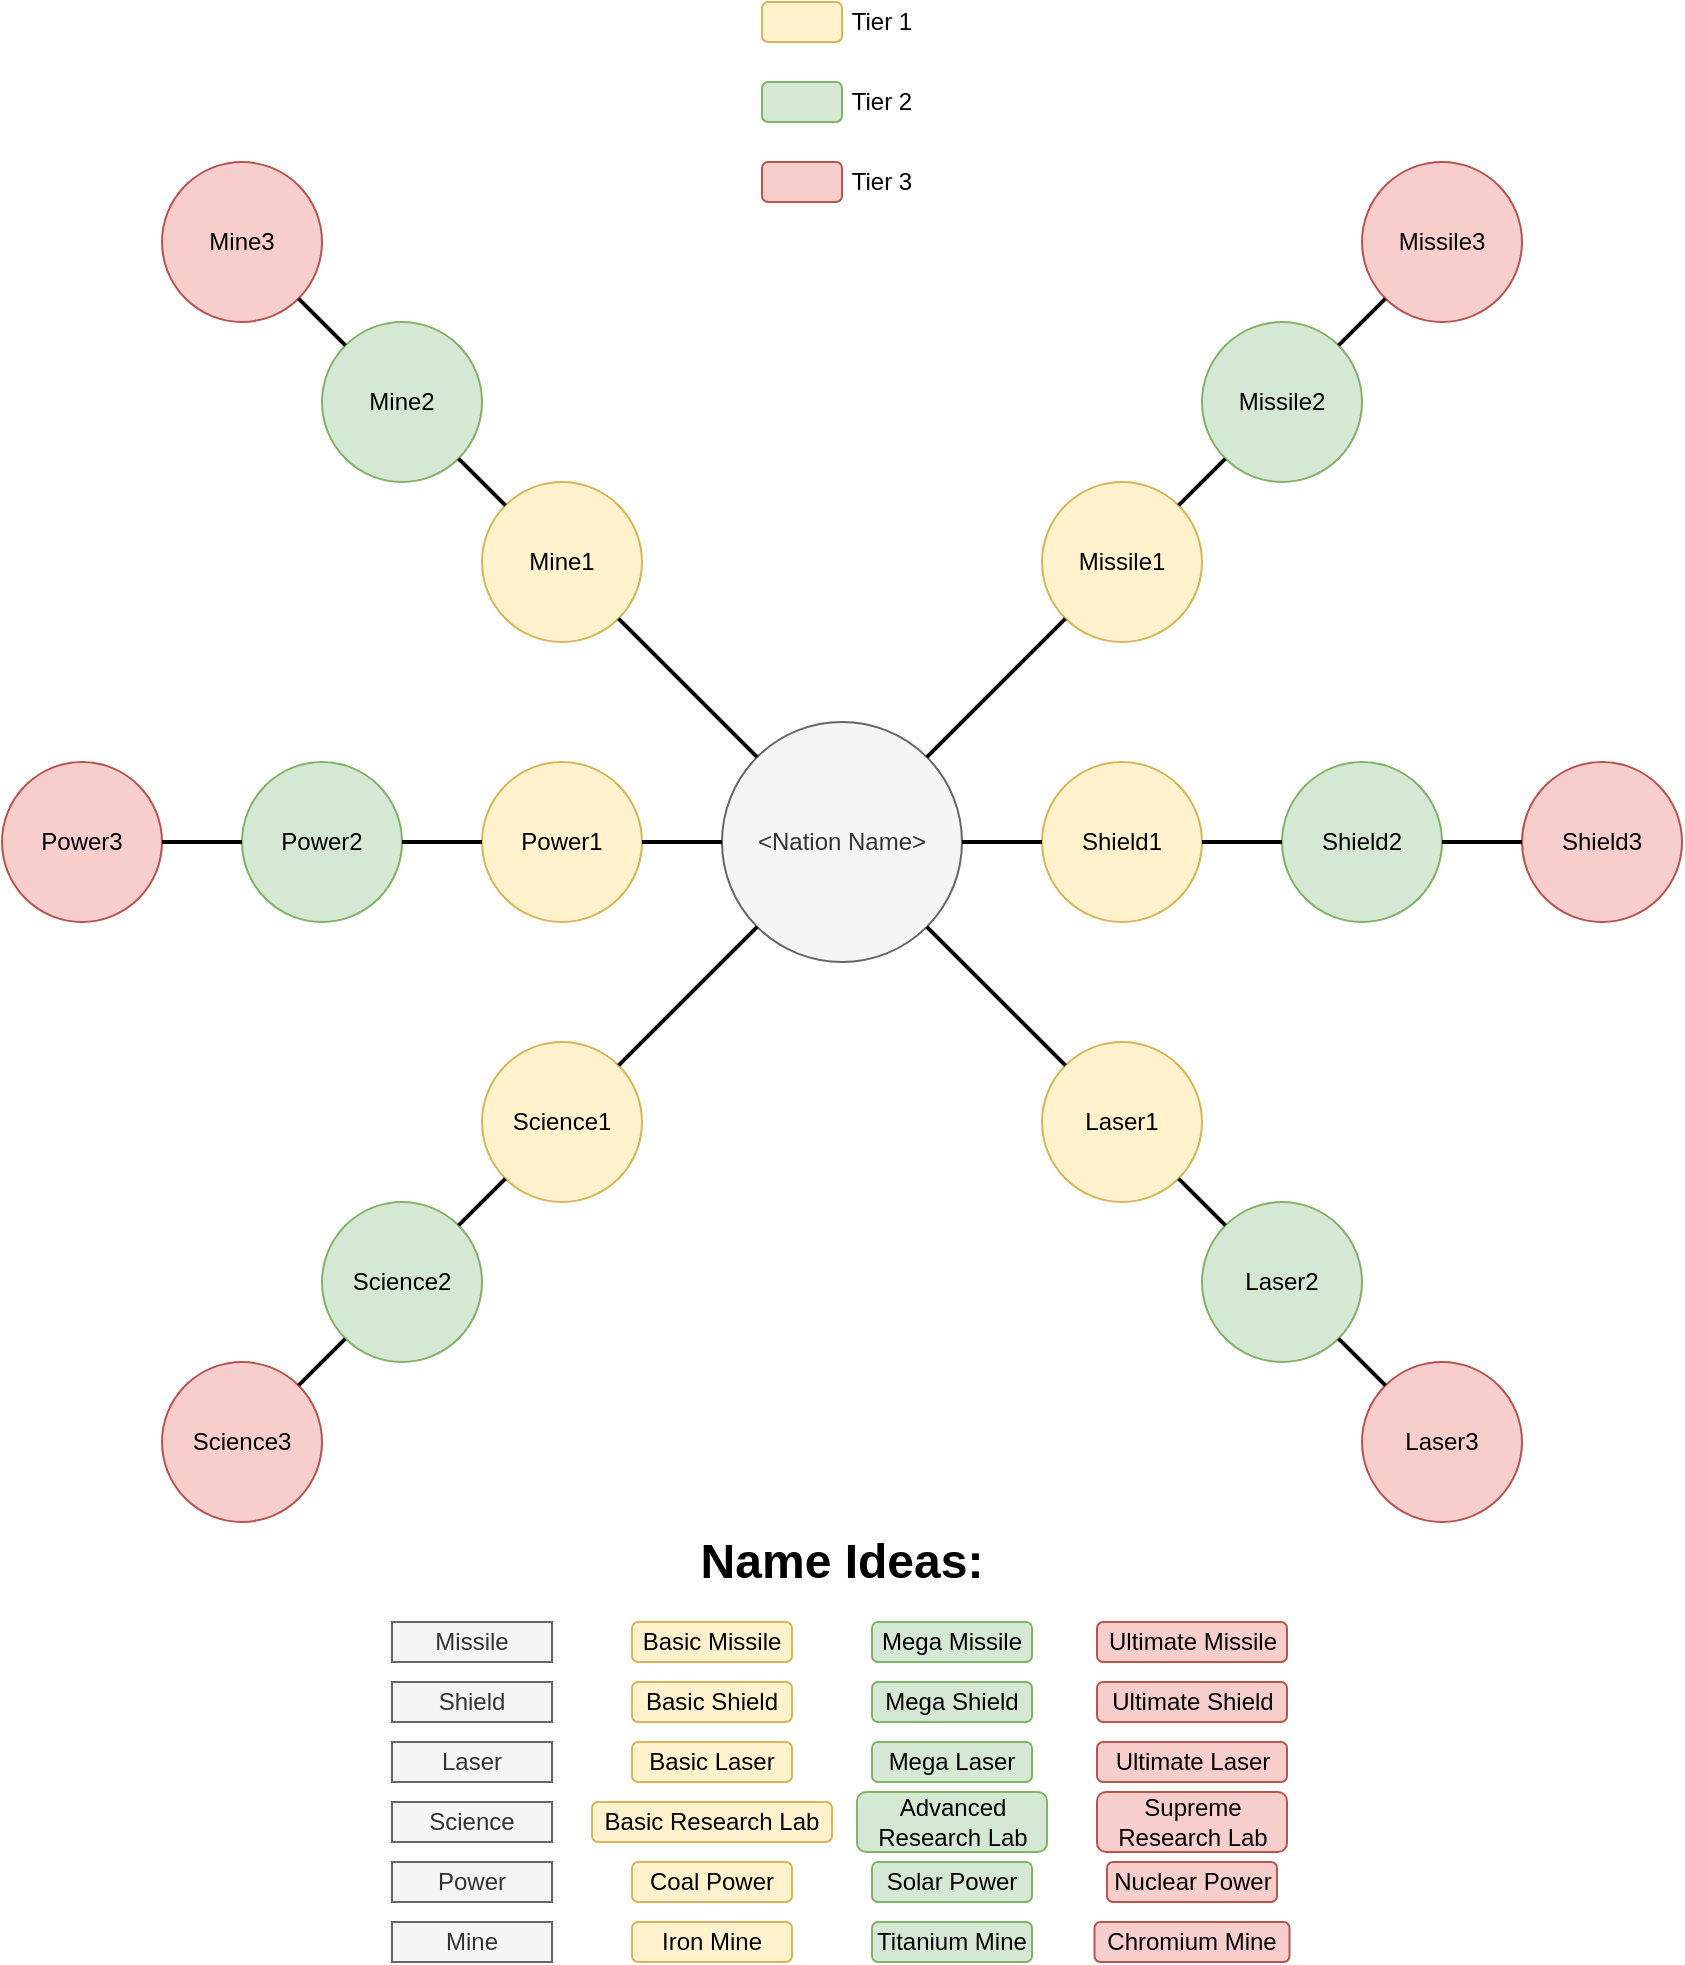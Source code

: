 <mxfile version="13.7.9" type="device"><diagram id="MSbOI8VVWKj_Oij_SHru" name="Page-1"><mxGraphModel dx="751" dy="580" grid="1" gridSize="10" guides="1" tooltips="1" connect="1" arrows="1" fold="1" page="1" pageScale="1" pageWidth="850" pageHeight="1100" math="0" shadow="0"><root><mxCell id="0"/><mxCell id="1" parent="0"/><mxCell id="ZmPWsPlctvyUhJWUgXBZ-1" value="&amp;lt;Nation Name&amp;gt;" style="ellipse;whiteSpace=wrap;html=1;aspect=fixed;fillColor=#f5f5f5;strokeColor=#666666;fontColor=#333333;" parent="1" vertex="1"><mxGeometry x="365" y="400" width="120" height="120" as="geometry"/></mxCell><mxCell id="ZmPWsPlctvyUhJWUgXBZ-2" value="Mine1" style="ellipse;whiteSpace=wrap;html=1;aspect=fixed;fillColor=#fff2cc;strokeColor=#d6b656;" parent="1" vertex="1"><mxGeometry x="245" y="280" width="80" height="80" as="geometry"/></mxCell><mxCell id="ZmPWsPlctvyUhJWUgXBZ-3" value="Missile1" style="ellipse;whiteSpace=wrap;html=1;aspect=fixed;fillColor=#fff2cc;strokeColor=#d6b656;" parent="1" vertex="1"><mxGeometry x="525" y="280" width="80" height="80" as="geometry"/></mxCell><mxCell id="IuUNxF2o0Hy6_yx2rKck-1" value="Shield1" style="ellipse;whiteSpace=wrap;html=1;aspect=fixed;fillColor=#fff2cc;strokeColor=#d6b656;" vertex="1" parent="1"><mxGeometry x="525" y="420" width="80" height="80" as="geometry"/></mxCell><mxCell id="IuUNxF2o0Hy6_yx2rKck-2" value="Laser1" style="ellipse;whiteSpace=wrap;html=1;aspect=fixed;fillColor=#fff2cc;strokeColor=#d6b656;" vertex="1" parent="1"><mxGeometry x="525" y="560" width="80" height="80" as="geometry"/></mxCell><mxCell id="IuUNxF2o0Hy6_yx2rKck-3" value="Science1" style="ellipse;whiteSpace=wrap;html=1;aspect=fixed;fillColor=#fff2cc;strokeColor=#d6b656;" vertex="1" parent="1"><mxGeometry x="245" y="560" width="80" height="80" as="geometry"/></mxCell><mxCell id="IuUNxF2o0Hy6_yx2rKck-4" value="Power1" style="ellipse;whiteSpace=wrap;html=1;aspect=fixed;fillColor=#fff2cc;strokeColor=#d6b656;" vertex="1" parent="1"><mxGeometry x="245" y="420" width="80" height="80" as="geometry"/></mxCell><mxCell id="IuUNxF2o0Hy6_yx2rKck-7" value="" style="endArrow=none;html=1;strokeWidth=2;exitX=1;exitY=1;exitDx=0;exitDy=0;entryX=0;entryY=0;entryDx=0;entryDy=0;" edge="1" parent="1" source="ZmPWsPlctvyUhJWUgXBZ-2" target="ZmPWsPlctvyUhJWUgXBZ-1"><mxGeometry width="50" height="50" relative="1" as="geometry"><mxPoint x="345" y="470" as="sourcePoint"/><mxPoint x="383" y="420" as="targetPoint"/></mxGeometry></mxCell><mxCell id="IuUNxF2o0Hy6_yx2rKck-8" value="" style="endArrow=none;html=1;strokeWidth=2;exitX=0;exitY=1;exitDx=0;exitDy=0;entryX=1;entryY=0;entryDx=0;entryDy=0;" edge="1" parent="1" source="ZmPWsPlctvyUhJWUgXBZ-3" target="ZmPWsPlctvyUhJWUgXBZ-1"><mxGeometry width="50" height="50" relative="1" as="geometry"><mxPoint x="323.284" y="358.284" as="sourcePoint"/><mxPoint x="389.645" y="424.645" as="targetPoint"/></mxGeometry></mxCell><mxCell id="IuUNxF2o0Hy6_yx2rKck-9" value="" style="endArrow=none;html=1;strokeWidth=2;exitX=1;exitY=0.5;exitDx=0;exitDy=0;entryX=0;entryY=0.5;entryDx=0;entryDy=0;" edge="1" parent="1" source="ZmPWsPlctvyUhJWUgXBZ-1" target="IuUNxF2o0Hy6_yx2rKck-1"><mxGeometry width="50" height="50" relative="1" as="geometry"><mxPoint x="505" y="420" as="sourcePoint"/><mxPoint x="555" y="370" as="targetPoint"/></mxGeometry></mxCell><mxCell id="IuUNxF2o0Hy6_yx2rKck-10" value="" style="endArrow=none;html=1;strokeWidth=2;exitX=1;exitY=1;exitDx=0;exitDy=0;entryX=0;entryY=0;entryDx=0;entryDy=0;" edge="1" parent="1" source="ZmPWsPlctvyUhJWUgXBZ-1" target="IuUNxF2o0Hy6_yx2rKck-2"><mxGeometry width="50" height="50" relative="1" as="geometry"><mxPoint x="365" y="590" as="sourcePoint"/><mxPoint x="435.711" y="540" as="targetPoint"/></mxGeometry></mxCell><mxCell id="IuUNxF2o0Hy6_yx2rKck-11" value="" style="endArrow=none;html=1;strokeWidth=2;exitX=1;exitY=0.5;exitDx=0;exitDy=0;entryX=0;entryY=0.5;entryDx=0;entryDy=0;" edge="1" parent="1" source="IuUNxF2o0Hy6_yx2rKck-4" target="ZmPWsPlctvyUhJWUgXBZ-1"><mxGeometry width="50" height="50" relative="1" as="geometry"><mxPoint x="365" y="480" as="sourcePoint"/><mxPoint x="415" y="430" as="targetPoint"/></mxGeometry></mxCell><mxCell id="IuUNxF2o0Hy6_yx2rKck-12" value="" style="endArrow=none;html=1;strokeWidth=2;exitX=1;exitY=0;exitDx=0;exitDy=0;entryX=0;entryY=1;entryDx=0;entryDy=0;" edge="1" parent="1" source="IuUNxF2o0Hy6_yx2rKck-3" target="ZmPWsPlctvyUhJWUgXBZ-1"><mxGeometry width="50" height="50" relative="1" as="geometry"><mxPoint x="365" y="480" as="sourcePoint"/><mxPoint x="415" y="430" as="targetPoint"/></mxGeometry></mxCell><mxCell id="IuUNxF2o0Hy6_yx2rKck-13" value="Mine2" style="ellipse;whiteSpace=wrap;html=1;aspect=fixed;fillColor=#d5e8d4;strokeColor=#82b366;" vertex="1" parent="1"><mxGeometry x="165" y="200" width="80" height="80" as="geometry"/></mxCell><mxCell id="IuUNxF2o0Hy6_yx2rKck-14" value="" style="endArrow=none;html=1;strokeWidth=2;exitX=1;exitY=1;exitDx=0;exitDy=0;entryX=0;entryY=0;entryDx=0;entryDy=0;" edge="1" parent="1" source="IuUNxF2o0Hy6_yx2rKck-13" target="ZmPWsPlctvyUhJWUgXBZ-2"><mxGeometry width="50" height="50" relative="1" as="geometry"><mxPoint x="210.36" y="335.36" as="sourcePoint"/><mxPoint x="245.005" y="280.005" as="targetPoint"/></mxGeometry></mxCell><mxCell id="IuUNxF2o0Hy6_yx2rKck-16" value="Missile2" style="ellipse;whiteSpace=wrap;html=1;aspect=fixed;fillColor=#d5e8d4;strokeColor=#82b366;" vertex="1" parent="1"><mxGeometry x="605" y="200" width="80" height="80" as="geometry"/></mxCell><mxCell id="IuUNxF2o0Hy6_yx2rKck-17" value="" style="endArrow=none;html=1;strokeWidth=2;exitX=0;exitY=1;exitDx=0;exitDy=0;entryX=1;entryY=0;entryDx=0;entryDy=0;" edge="1" parent="1" source="IuUNxF2o0Hy6_yx2rKck-16" target="ZmPWsPlctvyUhJWUgXBZ-3"><mxGeometry width="50" height="50" relative="1" as="geometry"><mxPoint x="447.924" y="238.284" as="sourcePoint"/><mxPoint x="574.995" y="294.645" as="targetPoint"/></mxGeometry></mxCell><mxCell id="IuUNxF2o0Hy6_yx2rKck-18" value="Missile3" style="ellipse;whiteSpace=wrap;html=1;aspect=fixed;fillColor=#f8cecc;strokeColor=#b85450;" vertex="1" parent="1"><mxGeometry x="685" y="120" width="80" height="80" as="geometry"/></mxCell><mxCell id="IuUNxF2o0Hy6_yx2rKck-19" value="" style="endArrow=none;html=1;strokeWidth=2;exitX=0;exitY=1;exitDx=0;exitDy=0;" edge="1" parent="1" source="IuUNxF2o0Hy6_yx2rKck-18" target="IuUNxF2o0Hy6_yx2rKck-16"><mxGeometry width="50" height="50" relative="1" as="geometry"><mxPoint x="567.924" y="118.284" as="sourcePoint"/><mxPoint x="694.995" y="174.645" as="targetPoint"/></mxGeometry></mxCell><mxCell id="IuUNxF2o0Hy6_yx2rKck-20" value="Mine3" style="ellipse;whiteSpace=wrap;html=1;aspect=fixed;fillColor=#f8cecc;strokeColor=#b85450;" vertex="1" parent="1"><mxGeometry x="85" y="120" width="80" height="80" as="geometry"/></mxCell><mxCell id="IuUNxF2o0Hy6_yx2rKck-21" value="" style="endArrow=none;html=1;strokeWidth=2;exitX=1;exitY=1;exitDx=0;exitDy=0;entryX=0;entryY=0;entryDx=0;entryDy=0;" edge="1" parent="1" source="IuUNxF2o0Hy6_yx2rKck-20" target="IuUNxF2o0Hy6_yx2rKck-13"><mxGeometry width="50" height="50" relative="1" as="geometry"><mxPoint x="120.36" y="245.36" as="sourcePoint"/><mxPoint x="166.716" y="201.716" as="targetPoint"/></mxGeometry></mxCell><mxCell id="IuUNxF2o0Hy6_yx2rKck-22" value="Shield2" style="ellipse;whiteSpace=wrap;html=1;aspect=fixed;fillColor=#d5e8d4;strokeColor=#82b366;" vertex="1" parent="1"><mxGeometry x="645" y="420" width="80" height="80" as="geometry"/></mxCell><mxCell id="IuUNxF2o0Hy6_yx2rKck-23" value="" style="endArrow=none;html=1;strokeWidth=2;exitX=1;exitY=0.5;exitDx=0;exitDy=0;entryX=0;entryY=0.5;entryDx=0;entryDy=0;" edge="1" parent="1" target="IuUNxF2o0Hy6_yx2rKck-22" source="IuUNxF2o0Hy6_yx2rKck-1"><mxGeometry width="50" height="50" relative="1" as="geometry"><mxPoint x="649.64" y="450" as="sourcePoint"/><mxPoint x="739.64" y="370" as="targetPoint"/></mxGeometry></mxCell><mxCell id="IuUNxF2o0Hy6_yx2rKck-24" value="Shield3" style="ellipse;whiteSpace=wrap;html=1;aspect=fixed;fillColor=#f8cecc;strokeColor=#b85450;" vertex="1" parent="1"><mxGeometry x="765" y="420" width="80" height="80" as="geometry"/></mxCell><mxCell id="IuUNxF2o0Hy6_yx2rKck-25" value="" style="endArrow=none;html=1;strokeWidth=2;exitX=1;exitY=0.5;exitDx=0;exitDy=0;entryX=0;entryY=0.5;entryDx=0;entryDy=0;" edge="1" parent="1" target="IuUNxF2o0Hy6_yx2rKck-24" source="IuUNxF2o0Hy6_yx2rKck-22"><mxGeometry width="50" height="50" relative="1" as="geometry"><mxPoint x="835" y="450" as="sourcePoint"/><mxPoint x="925" y="370" as="targetPoint"/></mxGeometry></mxCell><mxCell id="IuUNxF2o0Hy6_yx2rKck-26" value="Laser2" style="ellipse;whiteSpace=wrap;html=1;aspect=fixed;fillColor=#d5e8d4;strokeColor=#82b366;" vertex="1" parent="1"><mxGeometry x="605" y="640" width="80" height="80" as="geometry"/></mxCell><mxCell id="IuUNxF2o0Hy6_yx2rKck-27" value="" style="endArrow=none;html=1;strokeWidth=2;exitX=1;exitY=1;exitDx=0;exitDy=0;entryX=0;entryY=0;entryDx=0;entryDy=0;" edge="1" parent="1" target="IuUNxF2o0Hy6_yx2rKck-26" source="IuUNxF2o0Hy6_yx2rKck-2"><mxGeometry width="50" height="50" relative="1" as="geometry"><mxPoint x="574.995" y="599.995" as="sourcePoint"/><mxPoint x="560.351" y="654.64" as="targetPoint"/></mxGeometry></mxCell><mxCell id="IuUNxF2o0Hy6_yx2rKck-28" value="Laser3" style="ellipse;whiteSpace=wrap;html=1;aspect=fixed;fillColor=#f8cecc;strokeColor=#b85450;" vertex="1" parent="1"><mxGeometry x="685" y="720" width="80" height="80" as="geometry"/></mxCell><mxCell id="IuUNxF2o0Hy6_yx2rKck-29" value="" style="endArrow=none;html=1;strokeWidth=2;exitX=1;exitY=1;exitDx=0;exitDy=0;entryX=0;entryY=0;entryDx=0;entryDy=0;" edge="1" parent="1" target="IuUNxF2o0Hy6_yx2rKck-28" source="IuUNxF2o0Hy6_yx2rKck-26"><mxGeometry width="50" height="50" relative="1" as="geometry"><mxPoint x="709.635" y="709.995" as="sourcePoint"/><mxPoint x="694.991" y="764.64" as="targetPoint"/></mxGeometry></mxCell><mxCell id="IuUNxF2o0Hy6_yx2rKck-30" value="Science2" style="ellipse;whiteSpace=wrap;html=1;aspect=fixed;fillColor=#d5e8d4;strokeColor=#82b366;" vertex="1" parent="1"><mxGeometry x="165" y="640" width="80" height="80" as="geometry"/></mxCell><mxCell id="IuUNxF2o0Hy6_yx2rKck-31" value="" style="endArrow=none;html=1;strokeWidth=2;exitX=1;exitY=0;exitDx=0;exitDy=0;entryX=0;entryY=1;entryDx=0;entryDy=0;" edge="1" parent="1" source="IuUNxF2o0Hy6_yx2rKck-30" target="IuUNxF2o0Hy6_yx2rKck-3"><mxGeometry width="50" height="50" relative="1" as="geometry"><mxPoint x="245" y="594.64" as="sourcePoint"/><mxPoint x="259.645" y="599.995" as="targetPoint"/></mxGeometry></mxCell><mxCell id="IuUNxF2o0Hy6_yx2rKck-34" value="Science3" style="ellipse;whiteSpace=wrap;html=1;aspect=fixed;fillColor=#f8cecc;strokeColor=#b85450;" vertex="1" parent="1"><mxGeometry x="85" y="720" width="80" height="80" as="geometry"/></mxCell><mxCell id="IuUNxF2o0Hy6_yx2rKck-35" value="" style="endArrow=none;html=1;strokeWidth=2;exitX=1;exitY=0;exitDx=0;exitDy=0;entryX=0;entryY=1;entryDx=0;entryDy=0;" edge="1" parent="1" source="IuUNxF2o0Hy6_yx2rKck-34" target="IuUNxF2o0Hy6_yx2rKck-30"><mxGeometry width="50" height="50" relative="1" as="geometry"><mxPoint x="115" y="719.28" as="sourcePoint"/><mxPoint x="129.645" y="724.635" as="targetPoint"/></mxGeometry></mxCell><mxCell id="IuUNxF2o0Hy6_yx2rKck-36" value="Power2" style="ellipse;whiteSpace=wrap;html=1;aspect=fixed;fillColor=#d5e8d4;strokeColor=#82b366;" vertex="1" parent="1"><mxGeometry x="125" y="420" width="80" height="80" as="geometry"/></mxCell><mxCell id="IuUNxF2o0Hy6_yx2rKck-37" value="" style="endArrow=none;html=1;strokeWidth=2;exitX=1;exitY=0.5;exitDx=0;exitDy=0;entryX=0;entryY=0.5;entryDx=0;entryDy=0;" edge="1" parent="1" source="IuUNxF2o0Hy6_yx2rKck-36" target="IuUNxF2o0Hy6_yx2rKck-4"><mxGeometry width="50" height="50" relative="1" as="geometry"><mxPoint x="175" y="470" as="sourcePoint"/><mxPoint x="165" y="440" as="targetPoint"/></mxGeometry></mxCell><mxCell id="IuUNxF2o0Hy6_yx2rKck-40" value="Power3" style="ellipse;whiteSpace=wrap;html=1;aspect=fixed;fillColor=#f8cecc;strokeColor=#b85450;" vertex="1" parent="1"><mxGeometry x="5" y="420" width="80" height="80" as="geometry"/></mxCell><mxCell id="IuUNxF2o0Hy6_yx2rKck-41" value="" style="endArrow=none;html=1;strokeWidth=2;exitX=1;exitY=0.5;exitDx=0;exitDy=0;entryX=0;entryY=0.5;entryDx=0;entryDy=0;" edge="1" parent="1" source="IuUNxF2o0Hy6_yx2rKck-40" target="IuUNxF2o0Hy6_yx2rKck-36"><mxGeometry width="50" height="50" relative="1" as="geometry"><mxPoint x="-25" y="470" as="sourcePoint"/><mxPoint x="-25" y="440" as="targetPoint"/></mxGeometry></mxCell><mxCell id="IuUNxF2o0Hy6_yx2rKck-44" value="" style="rounded=1;whiteSpace=wrap;html=1;fillColor=#fff2cc;strokeColor=#d6b656;" vertex="1" parent="1"><mxGeometry x="385" y="40" width="40" height="20" as="geometry"/></mxCell><mxCell id="IuUNxF2o0Hy6_yx2rKck-45" value="" style="rounded=1;whiteSpace=wrap;html=1;fillColor=#d5e8d4;strokeColor=#82b366;" vertex="1" parent="1"><mxGeometry x="385" y="80" width="40" height="20" as="geometry"/></mxCell><mxCell id="IuUNxF2o0Hy6_yx2rKck-46" value="" style="rounded=1;whiteSpace=wrap;html=1;fillColor=#f8cecc;strokeColor=#b85450;" vertex="1" parent="1"><mxGeometry x="385" y="120" width="40" height="20" as="geometry"/></mxCell><mxCell id="IuUNxF2o0Hy6_yx2rKck-47" value="Tier 1" style="text;html=1;strokeColor=none;fillColor=none;align=center;verticalAlign=middle;whiteSpace=wrap;rounded=0;" vertex="1" parent="1"><mxGeometry x="425" y="40" width="40" height="20" as="geometry"/></mxCell><mxCell id="IuUNxF2o0Hy6_yx2rKck-48" value="Tier 2" style="text;html=1;strokeColor=none;fillColor=none;align=center;verticalAlign=middle;whiteSpace=wrap;rounded=0;" vertex="1" parent="1"><mxGeometry x="425" y="80" width="40" height="20" as="geometry"/></mxCell><mxCell id="IuUNxF2o0Hy6_yx2rKck-49" value="Tier 3" style="text;html=1;strokeColor=none;fillColor=none;align=center;verticalAlign=middle;whiteSpace=wrap;rounded=0;" vertex="1" parent="1"><mxGeometry x="425" y="120" width="40" height="20" as="geometry"/></mxCell><mxCell id="IuUNxF2o0Hy6_yx2rKck-51" value="&lt;h1&gt;&lt;span&gt;Name Ideas:&lt;/span&gt;&lt;/h1&gt;" style="text;html=1;strokeColor=none;fillColor=none;spacing=5;spacingTop=-20;whiteSpace=wrap;overflow=hidden;rounded=0;align=center;" vertex="1" parent="1"><mxGeometry x="325" y="800" width="200" height="40" as="geometry"/></mxCell><mxCell id="IuUNxF2o0Hy6_yx2rKck-52" value="Missile" style="rounded=0;whiteSpace=wrap;html=1;align=center;fillColor=#f5f5f5;strokeColor=#666666;fontColor=#333333;" vertex="1" parent="1"><mxGeometry x="200" y="850" width="80" height="20" as="geometry"/></mxCell><mxCell id="IuUNxF2o0Hy6_yx2rKck-53" value="Shield" style="rounded=0;whiteSpace=wrap;html=1;align=center;fillColor=#f5f5f5;strokeColor=#666666;fontColor=#333333;" vertex="1" parent="1"><mxGeometry x="200" y="880" width="80" height="20" as="geometry"/></mxCell><mxCell id="IuUNxF2o0Hy6_yx2rKck-54" value="Laser" style="rounded=0;whiteSpace=wrap;html=1;align=center;fillColor=#f5f5f5;strokeColor=#666666;fontColor=#333333;" vertex="1" parent="1"><mxGeometry x="200" y="910" width="80" height="20" as="geometry"/></mxCell><mxCell id="IuUNxF2o0Hy6_yx2rKck-55" value="Science" style="rounded=0;whiteSpace=wrap;html=1;align=center;fillColor=#f5f5f5;strokeColor=#666666;fontColor=#333333;" vertex="1" parent="1"><mxGeometry x="200" y="940" width="80" height="20" as="geometry"/></mxCell><mxCell id="IuUNxF2o0Hy6_yx2rKck-56" value="Power" style="rounded=0;whiteSpace=wrap;html=1;align=center;fillColor=#f5f5f5;strokeColor=#666666;fontColor=#333333;" vertex="1" parent="1"><mxGeometry x="200" y="970" width="80" height="20" as="geometry"/></mxCell><mxCell id="IuUNxF2o0Hy6_yx2rKck-57" value="Mine" style="rounded=0;whiteSpace=wrap;html=1;align=center;fillColor=#f5f5f5;strokeColor=#666666;fontColor=#333333;" vertex="1" parent="1"><mxGeometry x="200" y="1000" width="80" height="20" as="geometry"/></mxCell><mxCell id="IuUNxF2o0Hy6_yx2rKck-58" value="Basic Missile" style="rounded=1;whiteSpace=wrap;html=1;align=center;fillColor=#fff2cc;strokeColor=#d6b656;" vertex="1" parent="1"><mxGeometry x="320" y="850" width="80" height="20" as="geometry"/></mxCell><mxCell id="IuUNxF2o0Hy6_yx2rKck-59" value="Mega Missile" style="rounded=1;whiteSpace=wrap;html=1;align=center;fillColor=#d5e8d4;strokeColor=#82b366;" vertex="1" parent="1"><mxGeometry x="440" y="850" width="80" height="20" as="geometry"/></mxCell><mxCell id="IuUNxF2o0Hy6_yx2rKck-60" value="Ultimate Missile" style="rounded=1;whiteSpace=wrap;html=1;align=center;fillColor=#f8cecc;strokeColor=#b85450;" vertex="1" parent="1"><mxGeometry x="552.5" y="850" width="95" height="20" as="geometry"/></mxCell><mxCell id="IuUNxF2o0Hy6_yx2rKck-61" value="Basic Shield" style="rounded=1;whiteSpace=wrap;html=1;align=center;fillColor=#fff2cc;strokeColor=#d6b656;" vertex="1" parent="1"><mxGeometry x="320" y="880" width="80" height="20" as="geometry"/></mxCell><mxCell id="IuUNxF2o0Hy6_yx2rKck-62" value="Mega Shield" style="rounded=1;whiteSpace=wrap;html=1;align=center;fillColor=#d5e8d4;strokeColor=#82b366;" vertex="1" parent="1"><mxGeometry x="440" y="880" width="80" height="20" as="geometry"/></mxCell><mxCell id="IuUNxF2o0Hy6_yx2rKck-63" value="Ultimate Shield" style="rounded=1;whiteSpace=wrap;html=1;align=center;fillColor=#f8cecc;strokeColor=#b85450;" vertex="1" parent="1"><mxGeometry x="552.5" y="880" width="95" height="20" as="geometry"/></mxCell><mxCell id="IuUNxF2o0Hy6_yx2rKck-64" value="Basic Laser" style="rounded=1;whiteSpace=wrap;html=1;align=center;fillColor=#fff2cc;strokeColor=#d6b656;" vertex="1" parent="1"><mxGeometry x="320" y="910" width="80" height="20" as="geometry"/></mxCell><mxCell id="IuUNxF2o0Hy6_yx2rKck-65" value="Mega Laser" style="rounded=1;whiteSpace=wrap;html=1;align=center;fillColor=#d5e8d4;strokeColor=#82b366;" vertex="1" parent="1"><mxGeometry x="440" y="910" width="80" height="20" as="geometry"/></mxCell><mxCell id="IuUNxF2o0Hy6_yx2rKck-66" value="Ultimate Laser" style="rounded=1;whiteSpace=wrap;html=1;align=center;fillColor=#f8cecc;strokeColor=#b85450;" vertex="1" parent="1"><mxGeometry x="552.5" y="910" width="95" height="20" as="geometry"/></mxCell><mxCell id="IuUNxF2o0Hy6_yx2rKck-67" value="Basic Research Lab" style="rounded=1;whiteSpace=wrap;html=1;align=center;fillColor=#fff2cc;strokeColor=#d6b656;" vertex="1" parent="1"><mxGeometry x="300" y="940" width="120" height="20" as="geometry"/></mxCell><mxCell id="IuUNxF2o0Hy6_yx2rKck-68" value="Advanced Research Lab" style="rounded=1;whiteSpace=wrap;html=1;align=center;fillColor=#d5e8d4;strokeColor=#82b366;" vertex="1" parent="1"><mxGeometry x="432.5" y="935" width="95" height="30" as="geometry"/></mxCell><mxCell id="IuUNxF2o0Hy6_yx2rKck-69" value="Supreme Research Lab" style="rounded=1;whiteSpace=wrap;html=1;align=center;fillColor=#f8cecc;strokeColor=#b85450;" vertex="1" parent="1"><mxGeometry x="552.5" y="935" width="95" height="30" as="geometry"/></mxCell><mxCell id="IuUNxF2o0Hy6_yx2rKck-70" value="Coal Power" style="rounded=1;whiteSpace=wrap;html=1;align=center;fillColor=#fff2cc;strokeColor=#d6b656;" vertex="1" parent="1"><mxGeometry x="320" y="970" width="80" height="20" as="geometry"/></mxCell><mxCell id="IuUNxF2o0Hy6_yx2rKck-71" value="Solar Power" style="rounded=1;whiteSpace=wrap;html=1;align=center;fillColor=#d5e8d4;strokeColor=#82b366;" vertex="1" parent="1"><mxGeometry x="440" y="970" width="80" height="20" as="geometry"/></mxCell><mxCell id="IuUNxF2o0Hy6_yx2rKck-72" value="Nuclear Power" style="rounded=1;whiteSpace=wrap;html=1;align=center;fillColor=#f8cecc;strokeColor=#b85450;" vertex="1" parent="1"><mxGeometry x="557.5" y="970" width="85" height="20" as="geometry"/></mxCell><mxCell id="IuUNxF2o0Hy6_yx2rKck-73" value="Iron Mine" style="rounded=1;whiteSpace=wrap;html=1;align=center;fillColor=#fff2cc;strokeColor=#d6b656;" vertex="1" parent="1"><mxGeometry x="320" y="1000" width="80" height="20" as="geometry"/></mxCell><mxCell id="IuUNxF2o0Hy6_yx2rKck-74" value="Titanium Mine" style="rounded=1;whiteSpace=wrap;html=1;align=center;fillColor=#d5e8d4;strokeColor=#82b366;" vertex="1" parent="1"><mxGeometry x="440" y="1000" width="80" height="20" as="geometry"/></mxCell><mxCell id="IuUNxF2o0Hy6_yx2rKck-75" value="Chromium Mine" style="rounded=1;whiteSpace=wrap;html=1;align=center;fillColor=#f8cecc;strokeColor=#b85450;" vertex="1" parent="1"><mxGeometry x="551.25" y="1000" width="97.5" height="20" as="geometry"/></mxCell></root></mxGraphModel></diagram></mxfile>